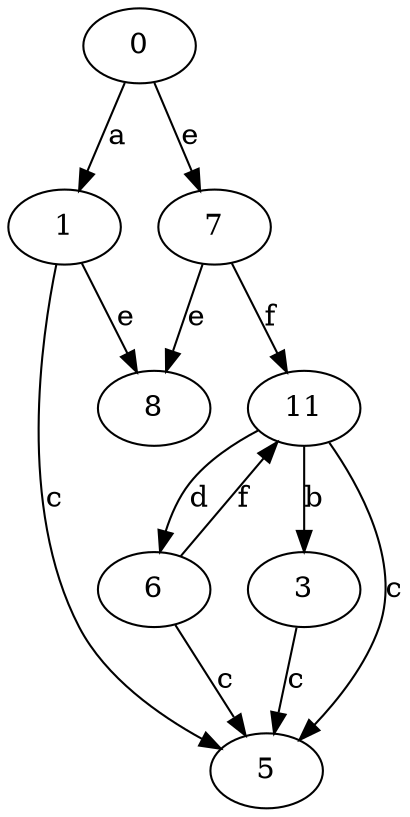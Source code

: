 strict digraph  {
0;
1;
3;
5;
6;
7;
8;
11;
0 -> 1  [label=a];
0 -> 7  [label=e];
1 -> 5  [label=c];
1 -> 8  [label=e];
3 -> 5  [label=c];
6 -> 5  [label=c];
6 -> 11  [label=f];
7 -> 8  [label=e];
7 -> 11  [label=f];
11 -> 3  [label=b];
11 -> 5  [label=c];
11 -> 6  [label=d];
}
